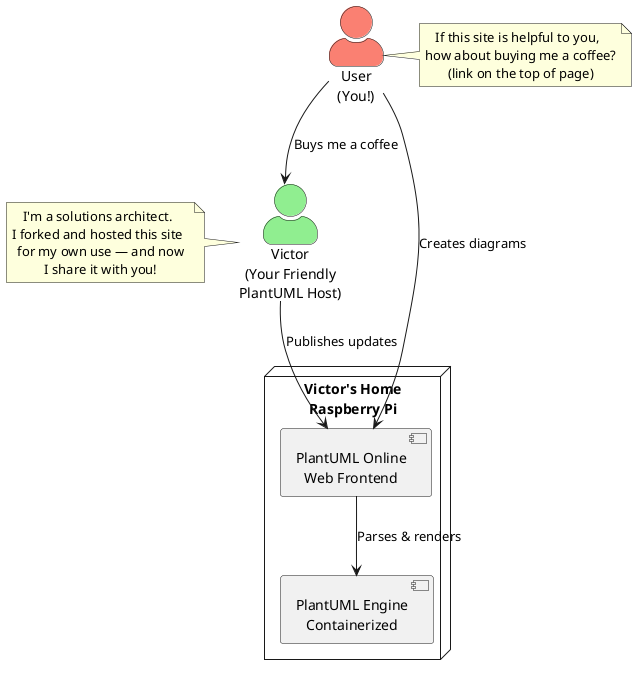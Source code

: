 @startuml
skinparam actorStyle awesome
skinparam defaultTextAlignment center
skinparam maxMessageSize 150

node "Victor's Home\nRaspberry Pi" {
  component "PlantUML Online\nWeb Frontend" as Web
  component "PlantUML Engine\nContainerized" as Engine
}

actor "Victor\n(Your Friendly\nPlantUML Host)" as Victor #lightgreen
actor "User\n(You!)" as User #salmon

Victor --> Web : Publishes updates
User --> Web : Creates diagrams
Web --> Engine : Parses & renders

User --> Victor : Buys me a coffee

note left of Victor
I'm a solutions architect.  
I forked and hosted this site  
for my own use — and now
I share it with you!
end note

note right of User
If this site is helpful to you,  
how about buying me a coffee?
(link on the top of page)
end note
@enduml

